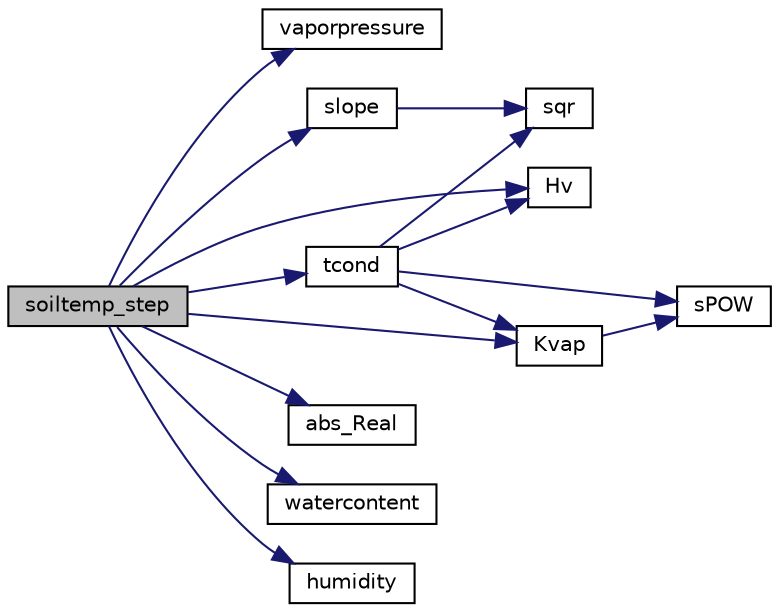 digraph "soiltemp_step"
{
  edge [fontname="Helvetica",fontsize="10",labelfontname="Helvetica",labelfontsize="10"];
  node [fontname="Helvetica",fontsize="10",shape=record];
  rankdir="LR";
  Node1 [label="soiltemp_step",height=0.2,width=0.4,color="black", fillcolor="grey75", style="filled", fontcolor="black"];
  Node1 -> Node2 [color="midnightblue",fontsize="10",style="solid",fontname="Helvetica"];
  Node2 [label="vaporpressure",height=0.2,width=0.4,color="black", fillcolor="white", style="filled",URL="$fof__soi_8c.html#ab7eb758dba169c4e7f8f1eb28ab5bb85"];
  Node1 -> Node3 [color="midnightblue",fontsize="10",style="solid",fontname="Helvetica"];
  Node3 [label="slope",height=0.2,width=0.4,color="black", fillcolor="white", style="filled",URL="$fof__soi_8c.html#ac490823ca6d42e8898c5254c70a316ff"];
  Node3 -> Node4 [color="midnightblue",fontsize="10",style="solid",fontname="Helvetica"];
  Node4 [label="sqr",height=0.2,width=0.4,color="black", fillcolor="white", style="filled",URL="$fof__soi_8c.html#a1a35cac9977f5ee55e3378655cb905d4"];
  Node1 -> Node5 [color="midnightblue",fontsize="10",style="solid",fontname="Helvetica"];
  Node5 [label="Hv",height=0.2,width=0.4,color="black", fillcolor="white", style="filled",URL="$fof__soi_8c.html#a6acd8711a06a477da2c1eb081b5986ed"];
  Node1 -> Node6 [color="midnightblue",fontsize="10",style="solid",fontname="Helvetica"];
  Node6 [label="tcond",height=0.2,width=0.4,color="black", fillcolor="white", style="filled",URL="$fof__soi_8c.html#a07bd63619ab45133a557e48296de2810"];
  Node6 -> Node4 [color="midnightblue",fontsize="10",style="solid",fontname="Helvetica"];
  Node6 -> Node7 [color="midnightblue",fontsize="10",style="solid",fontname="Helvetica"];
  Node7 [label="sPOW",height=0.2,width=0.4,color="black", fillcolor="white", style="filled",URL="$fof__soi_8c.html#a79bb97148b62dfb05e35bb6fb5af4f26"];
  Node6 -> Node8 [color="midnightblue",fontsize="10",style="solid",fontname="Helvetica"];
  Node8 [label="Kvap",height=0.2,width=0.4,color="black", fillcolor="white", style="filled",URL="$fof__soi_8c.html#aa636a5669ea4771c25f435cf81350e41"];
  Node8 -> Node7 [color="midnightblue",fontsize="10",style="solid",fontname="Helvetica"];
  Node6 -> Node5 [color="midnightblue",fontsize="10",style="solid",fontname="Helvetica"];
  Node1 -> Node8 [color="midnightblue",fontsize="10",style="solid",fontname="Helvetica"];
  Node1 -> Node9 [color="midnightblue",fontsize="10",style="solid",fontname="Helvetica"];
  Node9 [label="abs_Real",height=0.2,width=0.4,color="black", fillcolor="white", style="filled",URL="$fof__soi_8c.html#a76461aa93e07e1f7b2dbd63623be67db"];
  Node1 -> Node10 [color="midnightblue",fontsize="10",style="solid",fontname="Helvetica"];
  Node10 [label="watercontent",height=0.2,width=0.4,color="black", fillcolor="white", style="filled",URL="$fof__soi_8c.html#add6b581c2a257ef2111280220aa4a7fe"];
  Node1 -> Node11 [color="midnightblue",fontsize="10",style="solid",fontname="Helvetica"];
  Node11 [label="humidity",height=0.2,width=0.4,color="black", fillcolor="white", style="filled",URL="$fof__soi_8c.html#a3cba2c41a79c94e481b8e9a73f1797a4"];
}
